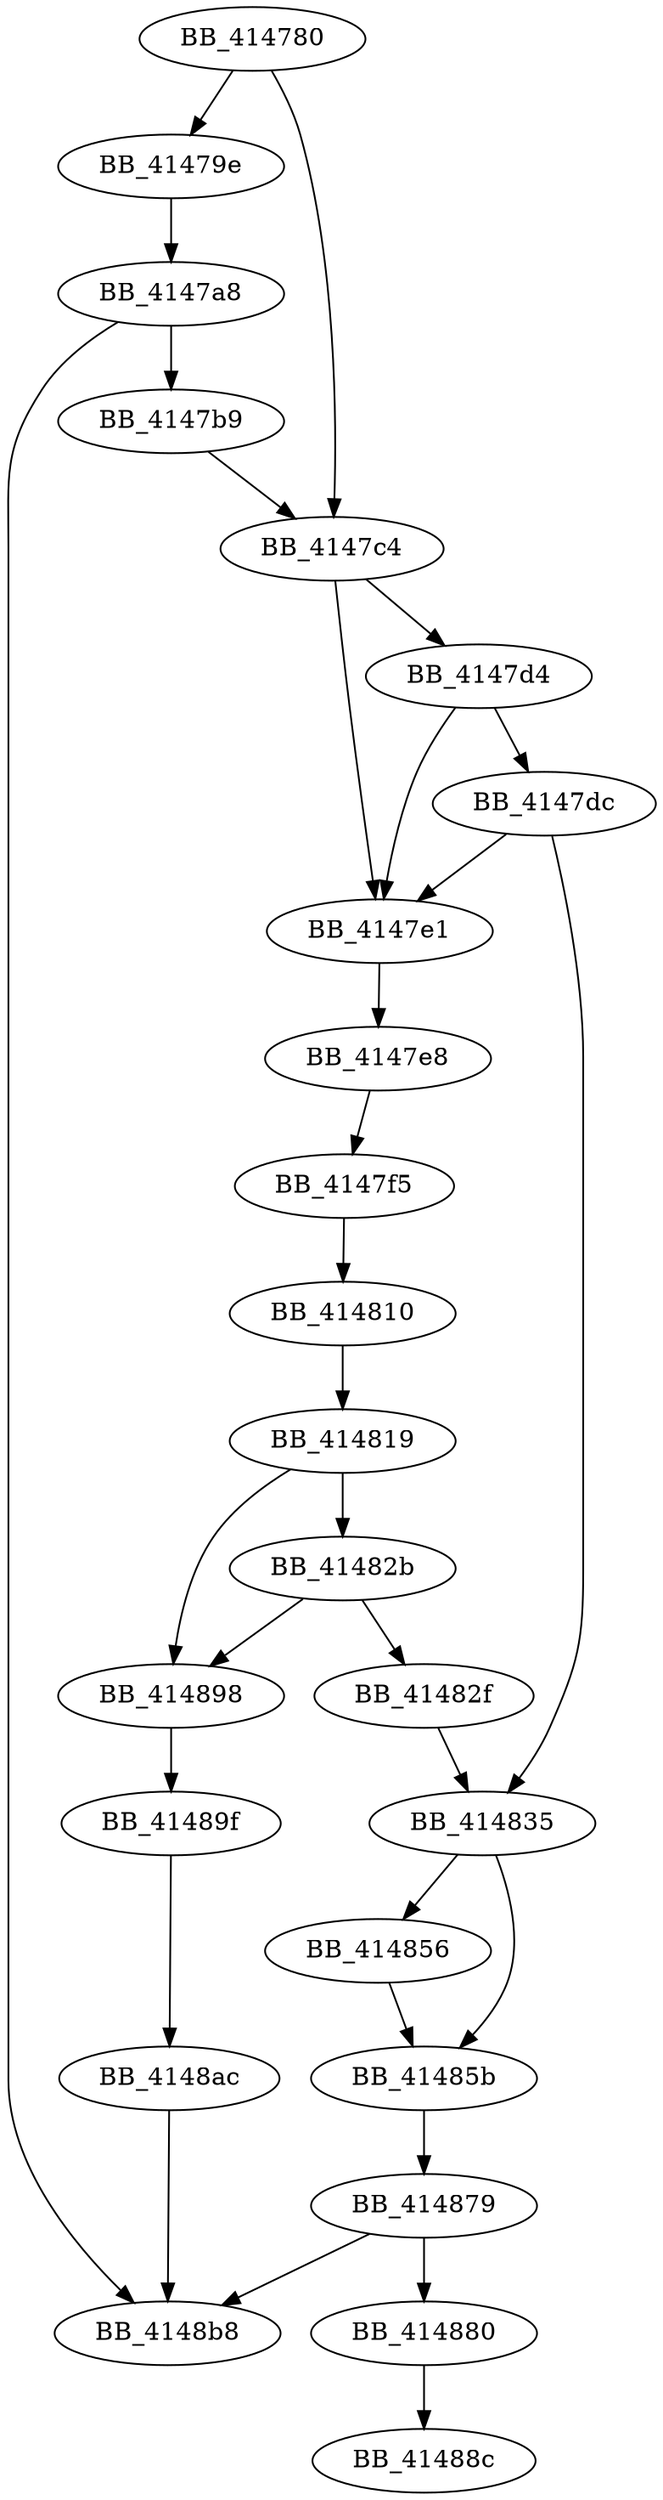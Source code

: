 DiGraph sub_414780{
BB_414780->BB_41479e
BB_414780->BB_4147c4
BB_41479e->BB_4147a8
BB_4147a8->BB_4147b9
BB_4147a8->BB_4148b8
BB_4147b9->BB_4147c4
BB_4147c4->BB_4147d4
BB_4147c4->BB_4147e1
BB_4147d4->BB_4147dc
BB_4147d4->BB_4147e1
BB_4147dc->BB_4147e1
BB_4147dc->BB_414835
BB_4147e1->BB_4147e8
BB_4147e8->BB_4147f5
BB_4147f5->BB_414810
BB_414810->BB_414819
BB_414819->BB_41482b
BB_414819->BB_414898
BB_41482b->BB_41482f
BB_41482b->BB_414898
BB_41482f->BB_414835
BB_414835->BB_414856
BB_414835->BB_41485b
BB_414856->BB_41485b
BB_41485b->BB_414879
BB_414879->BB_414880
BB_414879->BB_4148b8
BB_414880->BB_41488c
BB_414898->BB_41489f
BB_41489f->BB_4148ac
BB_4148ac->BB_4148b8
}
